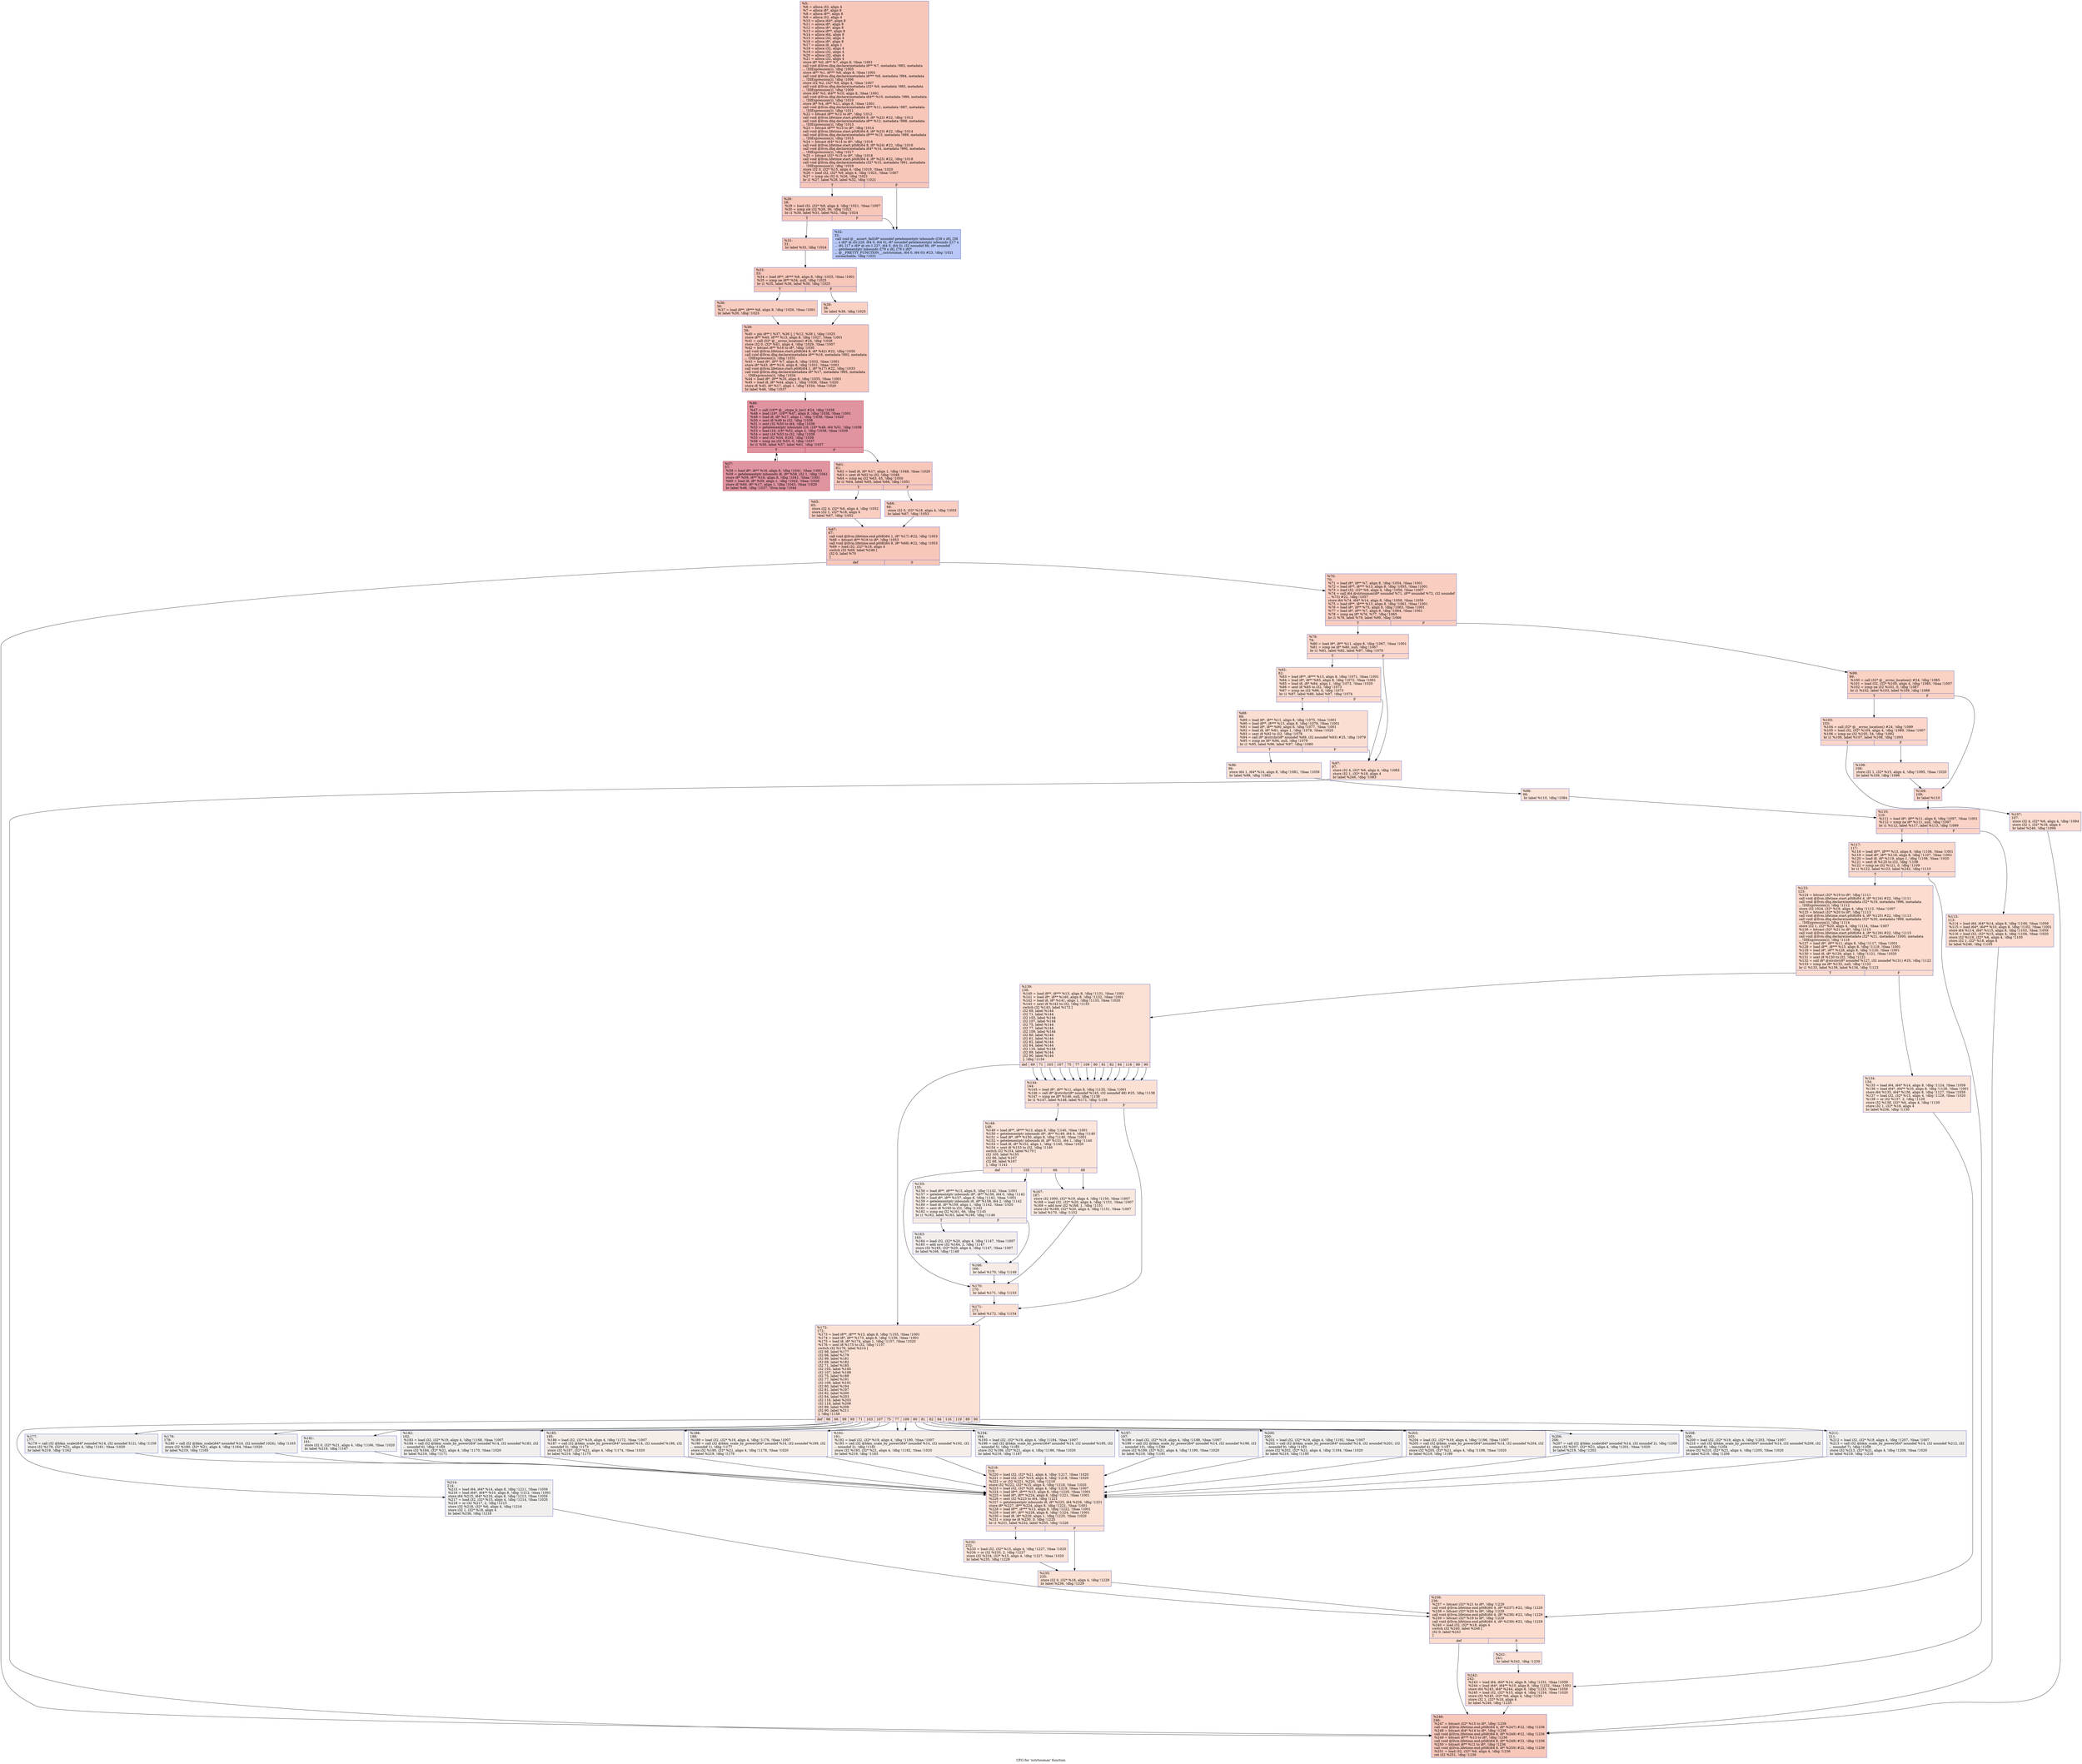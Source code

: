 digraph "CFG for 'xstrtoumax' function" {
	label="CFG for 'xstrtoumax' function";

	Node0x25ffc10 [shape=record,color="#3d50c3ff", style=filled, fillcolor="#ec7f6370",label="{%5:\l  %6 = alloca i32, align 4\l  %7 = alloca i8*, align 8\l  %8 = alloca i8**, align 8\l  %9 = alloca i32, align 4\l  %10 = alloca i64*, align 8\l  %11 = alloca i8*, align 8\l  %12 = alloca i8*, align 8\l  %13 = alloca i8**, align 8\l  %14 = alloca i64, align 8\l  %15 = alloca i32, align 4\l  %16 = alloca i8*, align 8\l  %17 = alloca i8, align 1\l  %18 = alloca i32, align 4\l  %19 = alloca i32, align 4\l  %20 = alloca i32, align 4\l  %21 = alloca i32, align 4\l  store i8* %0, i8** %7, align 8, !tbaa !1001\l  call void @llvm.dbg.declare(metadata i8** %7, metadata !983, metadata\l... !DIExpression()), !dbg !1005\l  store i8** %1, i8*** %8, align 8, !tbaa !1001\l  call void @llvm.dbg.declare(metadata i8*** %8, metadata !984, metadata\l... !DIExpression()), !dbg !1006\l  store i32 %2, i32* %9, align 4, !tbaa !1007\l  call void @llvm.dbg.declare(metadata i32* %9, metadata !985, metadata\l... !DIExpression()), !dbg !1009\l  store i64* %3, i64** %10, align 8, !tbaa !1001\l  call void @llvm.dbg.declare(metadata i64** %10, metadata !986, metadata\l... !DIExpression()), !dbg !1010\l  store i8* %4, i8** %11, align 8, !tbaa !1001\l  call void @llvm.dbg.declare(metadata i8** %11, metadata !987, metadata\l... !DIExpression()), !dbg !1011\l  %22 = bitcast i8** %12 to i8*, !dbg !1012\l  call void @llvm.lifetime.start.p0i8(i64 8, i8* %22) #22, !dbg !1012\l  call void @llvm.dbg.declare(metadata i8** %12, metadata !988, metadata\l... !DIExpression()), !dbg !1013\l  %23 = bitcast i8*** %13 to i8*, !dbg !1014\l  call void @llvm.lifetime.start.p0i8(i64 8, i8* %23) #22, !dbg !1014\l  call void @llvm.dbg.declare(metadata i8*** %13, metadata !989, metadata\l... !DIExpression()), !dbg !1015\l  %24 = bitcast i64* %14 to i8*, !dbg !1016\l  call void @llvm.lifetime.start.p0i8(i64 8, i8* %24) #22, !dbg !1016\l  call void @llvm.dbg.declare(metadata i64* %14, metadata !990, metadata\l... !DIExpression()), !dbg !1017\l  %25 = bitcast i32* %15 to i8*, !dbg !1018\l  call void @llvm.lifetime.start.p0i8(i64 4, i8* %25) #22, !dbg !1018\l  call void @llvm.dbg.declare(metadata i32* %15, metadata !991, metadata\l... !DIExpression()), !dbg !1019\l  store i32 0, i32* %15, align 4, !dbg !1019, !tbaa !1020\l  %26 = load i32, i32* %9, align 4, !dbg !1021, !tbaa !1007\l  %27 = icmp sle i32 0, %26, !dbg !1021\l  br i1 %27, label %28, label %32, !dbg !1021\l|{<s0>T|<s1>F}}"];
	Node0x25ffc10:s0 -> Node0x25ffe60;
	Node0x25ffc10:s1 -> Node0x25fff00;
	Node0x25ffe60 [shape=record,color="#3d50c3ff", style=filled, fillcolor="#ec7f6370",label="{%28:\l28:                                               \l  %29 = load i32, i32* %9, align 4, !dbg !1021, !tbaa !1007\l  %30 = icmp sle i32 %29, 36, !dbg !1021\l  br i1 %30, label %31, label %32, !dbg !1024\l|{<s0>T|<s1>F}}"];
	Node0x25ffe60:s0 -> Node0x25ffeb0;
	Node0x25ffe60:s1 -> Node0x25fff00;
	Node0x25ffeb0 [shape=record,color="#3d50c3ff", style=filled, fillcolor="#ec7f6370",label="{%31:\l31:                                               \l  br label %33, !dbg !1024\l}"];
	Node0x25ffeb0 -> Node0x25fff50;
	Node0x25fff00 [shape=record,color="#3d50c3ff", style=filled, fillcolor="#5f7fe870",label="{%32:\l32:                                               \l  call void @__assert_fail(i8* noundef getelementptr inbounds ([38 x i8], [38\l... x i8]* @.str.226, i64 0, i64 0), i8* noundef getelementptr inbounds ([17 x\l... i8], [17 x i8]* @.str.1.227, i64 0, i64 0), i32 noundef 86, i8* noundef\l... getelementptr inbounds ([79 x i8], [79 x i8]*\l... @__PRETTY_FUNCTION__.xstrtoumax, i64 0, i64 0)) #23, !dbg !1021\l  unreachable, !dbg !1021\l}"];
	Node0x25fff50 [shape=record,color="#3d50c3ff", style=filled, fillcolor="#ec7f6370",label="{%33:\l33:                                               \l  %34 = load i8**, i8*** %8, align 8, !dbg !1025, !tbaa !1001\l  %35 = icmp ne i8** %34, null, !dbg !1025\l  br i1 %35, label %36, label %38, !dbg !1025\l|{<s0>T|<s1>F}}"];
	Node0x25fff50:s0 -> Node0x25fffa0;
	Node0x25fff50:s1 -> Node0x25ffff0;
	Node0x25fffa0 [shape=record,color="#3d50c3ff", style=filled, fillcolor="#f08b6e70",label="{%36:\l36:                                               \l  %37 = load i8**, i8*** %8, align 8, !dbg !1026, !tbaa !1001\l  br label %39, !dbg !1025\l}"];
	Node0x25fffa0 -> Node0x2600040;
	Node0x25ffff0 [shape=record,color="#3d50c3ff", style=filled, fillcolor="#f4987a70",label="{%38:\l38:                                               \l  br label %39, !dbg !1025\l}"];
	Node0x25ffff0 -> Node0x2600040;
	Node0x2600040 [shape=record,color="#3d50c3ff", style=filled, fillcolor="#ec7f6370",label="{%39:\l39:                                               \l  %40 = phi i8** [ %37, %36 ], [ %12, %38 ], !dbg !1025\l  store i8** %40, i8*** %13, align 8, !dbg !1027, !tbaa !1001\l  %41 = call i32* @__errno_location() #24, !dbg !1028\l  store i32 0, i32* %41, align 4, !dbg !1029, !tbaa !1007\l  %42 = bitcast i8** %16 to i8*, !dbg !1030\l  call void @llvm.lifetime.start.p0i8(i64 8, i8* %42) #22, !dbg !1030\l  call void @llvm.dbg.declare(metadata i8** %16, metadata !992, metadata\l... !DIExpression()), !dbg !1031\l  %43 = load i8*, i8** %7, align 8, !dbg !1032, !tbaa !1001\l  store i8* %43, i8** %16, align 8, !dbg !1031, !tbaa !1001\l  call void @llvm.lifetime.start.p0i8(i64 1, i8* %17) #22, !dbg !1033\l  call void @llvm.dbg.declare(metadata i8* %17, metadata !995, metadata\l... !DIExpression()), !dbg !1034\l  %44 = load i8*, i8** %16, align 8, !dbg !1035, !tbaa !1001\l  %45 = load i8, i8* %44, align 1, !dbg !1036, !tbaa !1020\l  store i8 %45, i8* %17, align 1, !dbg !1034, !tbaa !1020\l  br label %46, !dbg !1037\l}"];
	Node0x2600040 -> Node0x2600090;
	Node0x2600090 [shape=record,color="#b70d28ff", style=filled, fillcolor="#b70d2870",label="{%46:\l46:                                               \l  %47 = call i16** @__ctype_b_loc() #24, !dbg !1038\l  %48 = load i16*, i16** %47, align 8, !dbg !1038, !tbaa !1001\l  %49 = load i8, i8* %17, align 1, !dbg !1038, !tbaa !1020\l  %50 = zext i8 %49 to i32, !dbg !1038\l  %51 = sext i32 %50 to i64, !dbg !1038\l  %52 = getelementptr inbounds i16, i16* %48, i64 %51, !dbg !1038\l  %53 = load i16, i16* %52, align 2, !dbg !1038, !tbaa !1039\l  %54 = zext i16 %53 to i32, !dbg !1038\l  %55 = and i32 %54, 8192, !dbg !1038\l  %56 = icmp ne i32 %55, 0, !dbg !1037\l  br i1 %56, label %57, label %61, !dbg !1037\l|{<s0>T|<s1>F}}"];
	Node0x2600090:s0 -> Node0x26000e0;
	Node0x2600090:s1 -> Node0x2600130;
	Node0x26000e0 [shape=record,color="#b70d28ff", style=filled, fillcolor="#b70d2870",label="{%57:\l57:                                               \l  %58 = load i8*, i8** %16, align 8, !dbg !1041, !tbaa !1001\l  %59 = getelementptr inbounds i8, i8* %58, i32 1, !dbg !1041\l  store i8* %59, i8** %16, align 8, !dbg !1041, !tbaa !1001\l  %60 = load i8, i8* %59, align 1, !dbg !1042, !tbaa !1020\l  store i8 %60, i8* %17, align 1, !dbg !1043, !tbaa !1020\l  br label %46, !dbg !1037, !llvm.loop !1044\l}"];
	Node0x26000e0 -> Node0x2600090;
	Node0x2600130 [shape=record,color="#3d50c3ff", style=filled, fillcolor="#ec7f6370",label="{%61:\l61:                                               \l  %62 = load i8, i8* %17, align 1, !dbg !1048, !tbaa !1020\l  %63 = zext i8 %62 to i32, !dbg !1048\l  %64 = icmp eq i32 %63, 45, !dbg !1050\l  br i1 %64, label %65, label %66, !dbg !1051\l|{<s0>T|<s1>F}}"];
	Node0x2600130:s0 -> Node0x2600180;
	Node0x2600130:s1 -> Node0x26001d0;
	Node0x2600180 [shape=record,color="#3d50c3ff", style=filled, fillcolor="#f2907270",label="{%65:\l65:                                               \l  store i32 4, i32* %6, align 4, !dbg !1052\l  store i32 1, i32* %18, align 4\l  br label %67, !dbg !1052\l}"];
	Node0x2600180 -> Node0x2600220;
	Node0x26001d0 [shape=record,color="#3d50c3ff", style=filled, fillcolor="#f2907270",label="{%66:\l66:                                               \l  store i32 0, i32* %18, align 4, !dbg !1053\l  br label %67, !dbg !1053\l}"];
	Node0x26001d0 -> Node0x2600220;
	Node0x2600220 [shape=record,color="#3d50c3ff", style=filled, fillcolor="#ec7f6370",label="{%67:\l67:                                               \l  call void @llvm.lifetime.end.p0i8(i64 1, i8* %17) #22, !dbg !1053\l  %68 = bitcast i8** %16 to i8*, !dbg !1053\l  call void @llvm.lifetime.end.p0i8(i64 8, i8* %68) #22, !dbg !1053\l  %69 = load i32, i32* %18, align 4\l  switch i32 %69, label %246 [\l    i32 0, label %70\l  ]\l|{<s0>def|<s1>0}}"];
	Node0x2600220:s0 -> Node0x2601170;
	Node0x2600220:s1 -> Node0x2600270;
	Node0x2600270 [shape=record,color="#3d50c3ff", style=filled, fillcolor="#f2907270",label="{%70:\l70:                                               \l  %71 = load i8*, i8** %7, align 8, !dbg !1054, !tbaa !1001\l  %72 = load i8**, i8*** %13, align 8, !dbg !1055, !tbaa !1001\l  %73 = load i32, i32* %9, align 4, !dbg !1056, !tbaa !1007\l  %74 = call i64 @strtoumax(i8* noundef %71, i8** noundef %72, i32 noundef\l... %73) #22, !dbg !1057\l  store i64 %74, i64* %14, align 8, !dbg !1058, !tbaa !1059\l  %75 = load i8**, i8*** %13, align 8, !dbg !1061, !tbaa !1001\l  %76 = load i8*, i8** %75, align 8, !dbg !1063, !tbaa !1001\l  %77 = load i8*, i8** %7, align 8, !dbg !1064, !tbaa !1001\l  %78 = icmp eq i8* %76, %77, !dbg !1065\l  br i1 %78, label %79, label %99, !dbg !1066\l|{<s0>T|<s1>F}}"];
	Node0x2600270:s0 -> Node0x26002c0;
	Node0x2600270:s1 -> Node0x26004a0;
	Node0x26002c0 [shape=record,color="#3d50c3ff", style=filled, fillcolor="#f6a38570",label="{%79:\l79:                                               \l  %80 = load i8*, i8** %11, align 8, !dbg !1067, !tbaa !1001\l  %81 = icmp ne i8* %80, null, !dbg !1067\l  br i1 %81, label %82, label %97, !dbg !1070\l|{<s0>T|<s1>F}}"];
	Node0x26002c0:s0 -> Node0x2600310;
	Node0x26002c0:s1 -> Node0x2600400;
	Node0x2600310 [shape=record,color="#3d50c3ff", style=filled, fillcolor="#f7af9170",label="{%82:\l82:                                               \l  %83 = load i8**, i8*** %13, align 8, !dbg !1071, !tbaa !1001\l  %84 = load i8*, i8** %83, align 8, !dbg !1072, !tbaa !1001\l  %85 = load i8, i8* %84, align 1, !dbg !1073, !tbaa !1020\l  %86 = sext i8 %85 to i32, !dbg !1073\l  %87 = icmp ne i32 %86, 0, !dbg !1073\l  br i1 %87, label %88, label %97, !dbg !1074\l|{<s0>T|<s1>F}}"];
	Node0x2600310:s0 -> Node0x2600360;
	Node0x2600310:s1 -> Node0x2600400;
	Node0x2600360 [shape=record,color="#3d50c3ff", style=filled, fillcolor="#f7b59970",label="{%88:\l88:                                               \l  %89 = load i8*, i8** %11, align 8, !dbg !1075, !tbaa !1001\l  %90 = load i8**, i8*** %13, align 8, !dbg !1076, !tbaa !1001\l  %91 = load i8*, i8** %90, align 8, !dbg !1077, !tbaa !1001\l  %92 = load i8, i8* %91, align 1, !dbg !1078, !tbaa !1020\l  %93 = sext i8 %92 to i32, !dbg !1078\l  %94 = call i8* @strchr(i8* noundef %89, i32 noundef %93) #25, !dbg !1079\l  %95 = icmp ne i8* %94, null, !dbg !1079\l  br i1 %95, label %96, label %97, !dbg !1080\l|{<s0>T|<s1>F}}"];
	Node0x2600360:s0 -> Node0x26003b0;
	Node0x2600360:s1 -> Node0x2600400;
	Node0x26003b0 [shape=record,color="#3d50c3ff", style=filled, fillcolor="#f6bfa670",label="{%96:\l96:                                               \l  store i64 1, i64* %14, align 8, !dbg !1081, !tbaa !1059\l  br label %98, !dbg !1082\l}"];
	Node0x26003b0 -> Node0x2600450;
	Node0x2600400 [shape=record,color="#3d50c3ff", style=filled, fillcolor="#f7ac8e70",label="{%97:\l97:                                               \l  store i32 4, i32* %6, align 4, !dbg !1083\l  store i32 1, i32* %18, align 4\l  br label %246, !dbg !1083\l}"];
	Node0x2600400 -> Node0x2601170;
	Node0x2600450 [shape=record,color="#3d50c3ff", style=filled, fillcolor="#f6bfa670",label="{%98:\l98:                                               \l  br label %110, !dbg !1084\l}"];
	Node0x2600450 -> Node0x2600630;
	Node0x26004a0 [shape=record,color="#3d50c3ff", style=filled, fillcolor="#f4987a70",label="{%99:\l99:                                               \l  %100 = call i32* @__errno_location() #24, !dbg !1085\l  %101 = load i32, i32* %100, align 4, !dbg !1085, !tbaa !1007\l  %102 = icmp ne i32 %101, 0, !dbg !1087\l  br i1 %102, label %103, label %109, !dbg !1088\l|{<s0>T|<s1>F}}"];
	Node0x26004a0:s0 -> Node0x26004f0;
	Node0x26004a0:s1 -> Node0x26005e0;
	Node0x26004f0 [shape=record,color="#3d50c3ff", style=filled, fillcolor="#f6a38570",label="{%103:\l103:                                              \l  %104 = call i32* @__errno_location() #24, !dbg !1089\l  %105 = load i32, i32* %104, align 4, !dbg !1089, !tbaa !1007\l  %106 = icmp ne i32 %105, 34, !dbg !1092\l  br i1 %106, label %107, label %108, !dbg !1093\l|{<s0>T|<s1>F}}"];
	Node0x26004f0:s0 -> Node0x2600540;
	Node0x26004f0:s1 -> Node0x2600590;
	Node0x2600540 [shape=record,color="#3d50c3ff", style=filled, fillcolor="#f7b39670",label="{%107:\l107:                                              \l  store i32 4, i32* %6, align 4, !dbg !1094\l  store i32 1, i32* %18, align 4\l  br label %246, !dbg !1094\l}"];
	Node0x2600540 -> Node0x2601170;
	Node0x2600590 [shape=record,color="#3d50c3ff", style=filled, fillcolor="#f7b39670",label="{%108:\l108:                                              \l  store i32 1, i32* %15, align 4, !dbg !1095, !tbaa !1020\l  br label %109, !dbg !1096\l}"];
	Node0x2600590 -> Node0x26005e0;
	Node0x26005e0 [shape=record,color="#3d50c3ff", style=filled, fillcolor="#f5a08170",label="{%109:\l109:                                              \l  br label %110\l}"];
	Node0x26005e0 -> Node0x2600630;
	Node0x2600630 [shape=record,color="#3d50c3ff", style=filled, fillcolor="#f59c7d70",label="{%110:\l110:                                              \l  %111 = load i8*, i8** %11, align 8, !dbg !1097, !tbaa !1001\l  %112 = icmp ne i8* %111, null, !dbg !1097\l  br i1 %112, label %117, label %113, !dbg !1099\l|{<s0>T|<s1>F}}"];
	Node0x2600630:s0 -> Node0x26006d0;
	Node0x2600630:s1 -> Node0x2600680;
	Node0x2600680 [shape=record,color="#3d50c3ff", style=filled, fillcolor="#f7b39670",label="{%113:\l113:                                              \l  %114 = load i64, i64* %14, align 8, !dbg !1100, !tbaa !1059\l  %115 = load i64*, i64** %10, align 8, !dbg !1102, !tbaa !1001\l  store i64 %114, i64* %115, align 8, !dbg !1103, !tbaa !1059\l  %116 = load i32, i32* %15, align 4, !dbg !1104, !tbaa !1020\l  store i32 %116, i32* %6, align 4, !dbg !1105\l  store i32 1, i32* %18, align 4\l  br label %246, !dbg !1105\l}"];
	Node0x2600680 -> Node0x2601170;
	Node0x26006d0 [shape=record,color="#3d50c3ff", style=filled, fillcolor="#f7a88970",label="{%117:\l117:                                              \l  %118 = load i8**, i8*** %13, align 8, !dbg !1106, !tbaa !1001\l  %119 = load i8*, i8** %118, align 8, !dbg !1107, !tbaa !1001\l  %120 = load i8, i8* %119, align 1, !dbg !1108, !tbaa !1020\l  %121 = sext i8 %120 to i32, !dbg !1108\l  %122 = icmp ne i32 %121, 0, !dbg !1109\l  br i1 %122, label %123, label %242, !dbg !1110\l|{<s0>T|<s1>F}}"];
	Node0x26006d0:s0 -> Node0x2600720;
	Node0x26006d0:s1 -> Node0x2601120;
	Node0x2600720 [shape=record,color="#3d50c3ff", style=filled, fillcolor="#f7af9170",label="{%123:\l123:                                              \l  %124 = bitcast i32* %19 to i8*, !dbg !1111\l  call void @llvm.lifetime.start.p0i8(i64 4, i8* %124) #22, !dbg !1111\l  call void @llvm.dbg.declare(metadata i32* %19, metadata !996, metadata\l... !DIExpression()), !dbg !1112\l  store i32 1024, i32* %19, align 4, !dbg !1112, !tbaa !1007\l  %125 = bitcast i32* %20 to i8*, !dbg !1113\l  call void @llvm.lifetime.start.p0i8(i64 4, i8* %125) #22, !dbg !1113\l  call void @llvm.dbg.declare(metadata i32* %20, metadata !999, metadata\l... !DIExpression()), !dbg !1114\l  store i32 1, i32* %20, align 4, !dbg !1114, !tbaa !1007\l  %126 = bitcast i32* %21 to i8*, !dbg !1115\l  call void @llvm.lifetime.start.p0i8(i64 4, i8* %126) #22, !dbg !1115\l  call void @llvm.dbg.declare(metadata i32* %21, metadata !1000, metadata\l... !DIExpression()), !dbg !1116\l  %127 = load i8*, i8** %11, align 8, !dbg !1117, !tbaa !1001\l  %128 = load i8**, i8*** %13, align 8, !dbg !1119, !tbaa !1001\l  %129 = load i8*, i8** %128, align 8, !dbg !1120, !tbaa !1001\l  %130 = load i8, i8* %129, align 1, !dbg !1121, !tbaa !1020\l  %131 = sext i8 %130 to i32, !dbg !1121\l  %132 = call i8* @strchr(i8* noundef %127, i32 noundef %131) #25, !dbg !1122\l  %133 = icmp ne i8* %132, null, !dbg !1122\l  br i1 %133, label %139, label %134, !dbg !1123\l|{<s0>T|<s1>F}}"];
	Node0x2600720:s0 -> Node0x26007c0;
	Node0x2600720:s1 -> Node0x2600770;
	Node0x2600770 [shape=record,color="#3d50c3ff", style=filled, fillcolor="#f5c1a970",label="{%134:\l134:                                              \l  %135 = load i64, i64* %14, align 8, !dbg !1124, !tbaa !1059\l  %136 = load i64*, i64** %10, align 8, !dbg !1126, !tbaa !1001\l  store i64 %135, i64* %136, align 8, !dbg !1127, !tbaa !1059\l  %137 = load i32, i32* %15, align 4, !dbg !1128, !tbaa !1020\l  %138 = or i32 %137, 2, !dbg !1129\l  store i32 %138, i32* %6, align 4, !dbg !1130\l  store i32 1, i32* %18, align 4\l  br label %236, !dbg !1130\l}"];
	Node0x2600770 -> Node0x2601080;
	Node0x26007c0 [shape=record,color="#3d50c3ff", style=filled, fillcolor="#f7b99e70",label="{%139:\l139:                                              \l  %140 = load i8**, i8*** %13, align 8, !dbg !1131, !tbaa !1001\l  %141 = load i8*, i8** %140, align 8, !dbg !1132, !tbaa !1001\l  %142 = load i8, i8* %141, align 1, !dbg !1133, !tbaa !1020\l  %143 = sext i8 %142 to i32, !dbg !1133\l  switch i32 %143, label %172 [\l    i32 69, label %144\l    i32 71, label %144\l    i32 103, label %144\l    i32 107, label %144\l    i32 75, label %144\l    i32 77, label %144\l    i32 109, label %144\l    i32 80, label %144\l    i32 81, label %144\l    i32 82, label %144\l    i32 84, label %144\l    i32 116, label %144\l    i32 89, label %144\l    i32 90, label %144\l  ], !dbg !1134\l|{<s0>def|<s1>69|<s2>71|<s3>103|<s4>107|<s5>75|<s6>77|<s7>109|<s8>80|<s9>81|<s10>82|<s11>84|<s12>116|<s13>89|<s14>90}}"];
	Node0x26007c0:s0 -> Node0x2600a90;
	Node0x26007c0:s1 -> Node0x2600810;
	Node0x26007c0:s2 -> Node0x2600810;
	Node0x26007c0:s3 -> Node0x2600810;
	Node0x26007c0:s4 -> Node0x2600810;
	Node0x26007c0:s5 -> Node0x2600810;
	Node0x26007c0:s6 -> Node0x2600810;
	Node0x26007c0:s7 -> Node0x2600810;
	Node0x26007c0:s8 -> Node0x2600810;
	Node0x26007c0:s9 -> Node0x2600810;
	Node0x26007c0:s10 -> Node0x2600810;
	Node0x26007c0:s11 -> Node0x2600810;
	Node0x26007c0:s12 -> Node0x2600810;
	Node0x26007c0:s13 -> Node0x2600810;
	Node0x26007c0:s14 -> Node0x2600810;
	Node0x2600810 [shape=record,color="#3d50c3ff", style=filled, fillcolor="#f7b99e70",label="{%144:\l144:                                              \l  %145 = load i8*, i8** %11, align 8, !dbg !1135, !tbaa !1001\l  %146 = call i8* @strchr(i8* noundef %145, i32 noundef 48) #25, !dbg !1138\l  %147 = icmp ne i8* %146, null, !dbg !1138\l  br i1 %147, label %148, label %171, !dbg !1139\l|{<s0>T|<s1>F}}"];
	Node0x2600810:s0 -> Node0x2600860;
	Node0x2600810:s1 -> Node0x2600a40;
	Node0x2600860 [shape=record,color="#3d50c3ff", style=filled, fillcolor="#f5c1a970",label="{%148:\l148:                                              \l  %149 = load i8**, i8*** %13, align 8, !dbg !1140, !tbaa !1001\l  %150 = getelementptr inbounds i8*, i8** %149, i64 0, !dbg !1140\l  %151 = load i8*, i8** %150, align 8, !dbg !1140, !tbaa !1001\l  %152 = getelementptr inbounds i8, i8* %151, i64 1, !dbg !1140\l  %153 = load i8, i8* %152, align 1, !dbg !1140, !tbaa !1020\l  %154 = sext i8 %153 to i32, !dbg !1140\l  switch i32 %154, label %170 [\l    i32 105, label %155\l    i32 66, label %167\l    i32 68, label %167\l  ], !dbg !1141\l|{<s0>def|<s1>105|<s2>66|<s3>68}}"];
	Node0x2600860:s0 -> Node0x26009f0;
	Node0x2600860:s1 -> Node0x26008b0;
	Node0x2600860:s2 -> Node0x26009a0;
	Node0x2600860:s3 -> Node0x26009a0;
	Node0x26008b0 [shape=record,color="#3d50c3ff", style=filled, fillcolor="#ecd3c570",label="{%155:\l155:                                              \l  %156 = load i8**, i8*** %13, align 8, !dbg !1142, !tbaa !1001\l  %157 = getelementptr inbounds i8*, i8** %156, i64 0, !dbg !1142\l  %158 = load i8*, i8** %157, align 8, !dbg !1142, !tbaa !1001\l  %159 = getelementptr inbounds i8, i8* %158, i64 2, !dbg !1142\l  %160 = load i8, i8* %159, align 1, !dbg !1142, !tbaa !1020\l  %161 = sext i8 %160 to i32, !dbg !1142\l  %162 = icmp eq i32 %161, 66, !dbg !1145\l  br i1 %162, label %163, label %166, !dbg !1146\l|{<s0>T|<s1>F}}"];
	Node0x26008b0:s0 -> Node0x2600900;
	Node0x26008b0:s1 -> Node0x2600950;
	Node0x2600900 [shape=record,color="#3d50c3ff", style=filled, fillcolor="#e3d9d370",label="{%163:\l163:                                              \l  %164 = load i32, i32* %20, align 4, !dbg !1147, !tbaa !1007\l  %165 = add nsw i32 %164, 2, !dbg !1147\l  store i32 %165, i32* %20, align 4, !dbg !1147, !tbaa !1007\l  br label %166, !dbg !1148\l}"];
	Node0x2600900 -> Node0x2600950;
	Node0x2600950 [shape=record,color="#3d50c3ff", style=filled, fillcolor="#ecd3c570",label="{%166:\l166:                                              \l  br label %170, !dbg !1149\l}"];
	Node0x2600950 -> Node0x26009f0;
	Node0x26009a0 [shape=record,color="#3d50c3ff", style=filled, fillcolor="#f2cab570",label="{%167:\l167:                                              \l  store i32 1000, i32* %19, align 4, !dbg !1150, !tbaa !1007\l  %168 = load i32, i32* %20, align 4, !dbg !1151, !tbaa !1007\l  %169 = add nsw i32 %168, 1, !dbg !1151\l  store i32 %169, i32* %20, align 4, !dbg !1151, !tbaa !1007\l  br label %170, !dbg !1152\l}"];
	Node0x26009a0 -> Node0x26009f0;
	Node0x26009f0 [shape=record,color="#3d50c3ff", style=filled, fillcolor="#f5c1a970",label="{%170:\l170:                                              \l  br label %171, !dbg !1153\l}"];
	Node0x26009f0 -> Node0x2600a40;
	Node0x2600a40 [shape=record,color="#3d50c3ff", style=filled, fillcolor="#f7b99e70",label="{%171:\l171:                                              \l  br label %172, !dbg !1154\l}"];
	Node0x2600a40 -> Node0x2600a90;
	Node0x2600a90 [shape=record,color="#3d50c3ff", style=filled, fillcolor="#f7b99e70",label="{%172:\l172:                                              \l  %173 = load i8**, i8*** %13, align 8, !dbg !1155, !tbaa !1001\l  %174 = load i8*, i8** %173, align 8, !dbg !1156, !tbaa !1001\l  %175 = load i8, i8* %174, align 1, !dbg !1157, !tbaa !1020\l  %176 = sext i8 %175 to i32, !dbg !1157\l  switch i32 %176, label %214 [\l    i32 98, label %177\l    i32 66, label %179\l    i32 99, label %181\l    i32 69, label %182\l    i32 71, label %185\l    i32 103, label %185\l    i32 107, label %188\l    i32 75, label %188\l    i32 77, label %191\l    i32 109, label %191\l    i32 80, label %194\l    i32 81, label %197\l    i32 82, label %200\l    i32 84, label %203\l    i32 116, label %203\l    i32 119, label %206\l    i32 89, label %208\l    i32 90, label %211\l  ], !dbg !1158\l|{<s0>def|<s1>98|<s2>66|<s3>99|<s4>69|<s5>71|<s6>103|<s7>107|<s8>75|<s9>77|<s10>109|<s11>80|<s12>81|<s13>82|<s14>84|<s15>116|<s16>119|<s17>89|<s18>90}}"];
	Node0x2600a90:s0 -> Node0x2600f40;
	Node0x2600a90:s1 -> Node0x2600ae0;
	Node0x2600a90:s2 -> Node0x2600b30;
	Node0x2600a90:s3 -> Node0x2600b80;
	Node0x2600a90:s4 -> Node0x2600bd0;
	Node0x2600a90:s5 -> Node0x2600c20;
	Node0x2600a90:s6 -> Node0x2600c20;
	Node0x2600a90:s7 -> Node0x2600c70;
	Node0x2600a90:s8 -> Node0x2600c70;
	Node0x2600a90:s9 -> Node0x2600cc0;
	Node0x2600a90:s10 -> Node0x2600cc0;
	Node0x2600a90:s11 -> Node0x2600d10;
	Node0x2600a90:s12 -> Node0x2600d60;
	Node0x2600a90:s13 -> Node0x2600db0;
	Node0x2600a90:s14 -> Node0x2600e00;
	Node0x2600a90:s15 -> Node0x2600e00;
	Node0x2600a90:s16 -> Node0x2600e50;
	Node0x2600a90:s17 -> Node0x2600ea0;
	Node0x2600a90:s18 -> Node0x2600ef0;
	Node0x2600ae0 [shape=record,color="#3d50c3ff", style=filled, fillcolor="#e0dbd870",label="{%177:\l177:                                              \l  %178 = call i32 @bkm_scale(i64* noundef %14, i32 noundef 512), !dbg !1159\l  store i32 %178, i32* %21, align 4, !dbg !1161, !tbaa !1020\l  br label %219, !dbg !1162\l}"];
	Node0x2600ae0 -> Node0x2600f90;
	Node0x2600b30 [shape=record,color="#3d50c3ff", style=filled, fillcolor="#e0dbd870",label="{%179:\l179:                                              \l  %180 = call i32 @bkm_scale(i64* noundef %14, i32 noundef 1024), !dbg !1163\l  store i32 %180, i32* %21, align 4, !dbg !1164, !tbaa !1020\l  br label %219, !dbg !1165\l}"];
	Node0x2600b30 -> Node0x2600f90;
	Node0x2600b80 [shape=record,color="#3d50c3ff", style=filled, fillcolor="#e0dbd870",label="{%181:\l181:                                              \l  store i32 0, i32* %21, align 4, !dbg !1166, !tbaa !1020\l  br label %219, !dbg !1167\l}"];
	Node0x2600b80 -> Node0x2600f90;
	Node0x2600bd0 [shape=record,color="#3d50c3ff", style=filled, fillcolor="#e0dbd870",label="{%182:\l182:                                              \l  %183 = load i32, i32* %19, align 4, !dbg !1168, !tbaa !1007\l  %184 = call i32 @bkm_scale_by_power(i64* noundef %14, i32 noundef %183, i32\l... noundef 6), !dbg !1169\l  store i32 %184, i32* %21, align 4, !dbg !1170, !tbaa !1020\l  br label %219, !dbg !1171\l}"];
	Node0x2600bd0 -> Node0x2600f90;
	Node0x2600c20 [shape=record,color="#3d50c3ff", style=filled, fillcolor="#e8d6cc70",label="{%185:\l185:                                              \l  %186 = load i32, i32* %19, align 4, !dbg !1172, !tbaa !1007\l  %187 = call i32 @bkm_scale_by_power(i64* noundef %14, i32 noundef %186, i32\l... noundef 3), !dbg !1173\l  store i32 %187, i32* %21, align 4, !dbg !1174, !tbaa !1020\l  br label %219, !dbg !1175\l}"];
	Node0x2600c20 -> Node0x2600f90;
	Node0x2600c70 [shape=record,color="#3d50c3ff", style=filled, fillcolor="#e8d6cc70",label="{%188:\l188:                                              \l  %189 = load i32, i32* %19, align 4, !dbg !1176, !tbaa !1007\l  %190 = call i32 @bkm_scale_by_power(i64* noundef %14, i32 noundef %189, i32\l... noundef 1), !dbg !1177\l  store i32 %190, i32* %21, align 4, !dbg !1178, !tbaa !1020\l  br label %219, !dbg !1179\l}"];
	Node0x2600c70 -> Node0x2600f90;
	Node0x2600cc0 [shape=record,color="#3d50c3ff", style=filled, fillcolor="#e8d6cc70",label="{%191:\l191:                                              \l  %192 = load i32, i32* %19, align 4, !dbg !1180, !tbaa !1007\l  %193 = call i32 @bkm_scale_by_power(i64* noundef %14, i32 noundef %192, i32\l... noundef 2), !dbg !1181\l  store i32 %193, i32* %21, align 4, !dbg !1182, !tbaa !1020\l  br label %219, !dbg !1183\l}"];
	Node0x2600cc0 -> Node0x2600f90;
	Node0x2600d10 [shape=record,color="#3d50c3ff", style=filled, fillcolor="#e0dbd870",label="{%194:\l194:                                              \l  %195 = load i32, i32* %19, align 4, !dbg !1184, !tbaa !1007\l  %196 = call i32 @bkm_scale_by_power(i64* noundef %14, i32 noundef %195, i32\l... noundef 5), !dbg !1185\l  store i32 %196, i32* %21, align 4, !dbg !1186, !tbaa !1020\l  br label %219, !dbg !1187\l}"];
	Node0x2600d10 -> Node0x2600f90;
	Node0x2600d60 [shape=record,color="#3d50c3ff", style=filled, fillcolor="#e0dbd870",label="{%197:\l197:                                              \l  %198 = load i32, i32* %19, align 4, !dbg !1188, !tbaa !1007\l  %199 = call i32 @bkm_scale_by_power(i64* noundef %14, i32 noundef %198, i32\l... noundef 10), !dbg !1189\l  store i32 %199, i32* %21, align 4, !dbg !1190, !tbaa !1020\l  br label %219, !dbg !1191\l}"];
	Node0x2600d60 -> Node0x2600f90;
	Node0x2600db0 [shape=record,color="#3d50c3ff", style=filled, fillcolor="#e0dbd870",label="{%200:\l200:                                              \l  %201 = load i32, i32* %19, align 4, !dbg !1192, !tbaa !1007\l  %202 = call i32 @bkm_scale_by_power(i64* noundef %14, i32 noundef %201, i32\l... noundef 9), !dbg !1193\l  store i32 %202, i32* %21, align 4, !dbg !1194, !tbaa !1020\l  br label %219, !dbg !1195\l}"];
	Node0x2600db0 -> Node0x2600f90;
	Node0x2600e00 [shape=record,color="#3d50c3ff", style=filled, fillcolor="#e8d6cc70",label="{%203:\l203:                                              \l  %204 = load i32, i32* %19, align 4, !dbg !1196, !tbaa !1007\l  %205 = call i32 @bkm_scale_by_power(i64* noundef %14, i32 noundef %204, i32\l... noundef 4), !dbg !1197\l  store i32 %205, i32* %21, align 4, !dbg !1198, !tbaa !1020\l  br label %219, !dbg !1199\l}"];
	Node0x2600e00 -> Node0x2600f90;
	Node0x2600e50 [shape=record,color="#3d50c3ff", style=filled, fillcolor="#e0dbd870",label="{%206:\l206:                                              \l  %207 = call i32 @bkm_scale(i64* noundef %14, i32 noundef 2), !dbg !1200\l  store i32 %207, i32* %21, align 4, !dbg !1201, !tbaa !1020\l  br label %219, !dbg !1202\l}"];
	Node0x2600e50 -> Node0x2600f90;
	Node0x2600ea0 [shape=record,color="#3d50c3ff", style=filled, fillcolor="#e0dbd870",label="{%208:\l208:                                              \l  %209 = load i32, i32* %19, align 4, !dbg !1203, !tbaa !1007\l  %210 = call i32 @bkm_scale_by_power(i64* noundef %14, i32 noundef %209, i32\l... noundef 8), !dbg !1204\l  store i32 %210, i32* %21, align 4, !dbg !1205, !tbaa !1020\l  br label %219, !dbg !1206\l}"];
	Node0x2600ea0 -> Node0x2600f90;
	Node0x2600ef0 [shape=record,color="#3d50c3ff", style=filled, fillcolor="#e0dbd870",label="{%211:\l211:                                              \l  %212 = load i32, i32* %19, align 4, !dbg !1207, !tbaa !1007\l  %213 = call i32 @bkm_scale_by_power(i64* noundef %14, i32 noundef %212, i32\l... noundef 7), !dbg !1208\l  store i32 %213, i32* %21, align 4, !dbg !1209, !tbaa !1020\l  br label %219, !dbg !1210\l}"];
	Node0x2600ef0 -> Node0x2600f90;
	Node0x2600f40 [shape=record,color="#3d50c3ff", style=filled, fillcolor="#e0dbd870",label="{%214:\l214:                                              \l  %215 = load i64, i64* %14, align 8, !dbg !1211, !tbaa !1059\l  %216 = load i64*, i64** %10, align 8, !dbg !1212, !tbaa !1001\l  store i64 %215, i64* %216, align 8, !dbg !1213, !tbaa !1059\l  %217 = load i32, i32* %15, align 4, !dbg !1214, !tbaa !1020\l  %218 = or i32 %217, 2, !dbg !1215\l  store i32 %218, i32* %6, align 4, !dbg !1216\l  store i32 1, i32* %18, align 4\l  br label %236, !dbg !1216\l}"];
	Node0x2600f40 -> Node0x2601080;
	Node0x2600f90 [shape=record,color="#3d50c3ff", style=filled, fillcolor="#f7b99e70",label="{%219:\l219:                                              \l  %220 = load i32, i32* %21, align 4, !dbg !1217, !tbaa !1020\l  %221 = load i32, i32* %15, align 4, !dbg !1218, !tbaa !1020\l  %222 = or i32 %221, %220, !dbg !1218\l  store i32 %222, i32* %15, align 4, !dbg !1218, !tbaa !1020\l  %223 = load i32, i32* %20, align 4, !dbg !1219, !tbaa !1007\l  %224 = load i8**, i8*** %13, align 8, !dbg !1220, !tbaa !1001\l  %225 = load i8*, i8** %224, align 8, !dbg !1221, !tbaa !1001\l  %226 = sext i32 %223 to i64, !dbg !1221\l  %227 = getelementptr inbounds i8, i8* %225, i64 %226, !dbg !1221\l  store i8* %227, i8** %224, align 8, !dbg !1221, !tbaa !1001\l  %228 = load i8**, i8*** %13, align 8, !dbg !1222, !tbaa !1001\l  %229 = load i8*, i8** %228, align 8, !dbg !1224, !tbaa !1001\l  %230 = load i8, i8* %229, align 1, !dbg !1225, !tbaa !1020\l  %231 = icmp ne i8 %230, 0, !dbg !1225\l  br i1 %231, label %232, label %235, !dbg !1226\l|{<s0>T|<s1>F}}"];
	Node0x2600f90:s0 -> Node0x2600fe0;
	Node0x2600f90:s1 -> Node0x2601030;
	Node0x2600fe0 [shape=record,color="#3d50c3ff", style=filled, fillcolor="#f5c1a970",label="{%232:\l232:                                              \l  %233 = load i32, i32* %15, align 4, !dbg !1227, !tbaa !1020\l  %234 = or i32 %233, 2, !dbg !1227\l  store i32 %234, i32* %15, align 4, !dbg !1227, !tbaa !1020\l  br label %235, !dbg !1228\l}"];
	Node0x2600fe0 -> Node0x2601030;
	Node0x2601030 [shape=record,color="#3d50c3ff", style=filled, fillcolor="#f7b99e70",label="{%235:\l235:                                              \l  store i32 0, i32* %18, align 4, !dbg !1229\l  br label %236, !dbg !1229\l}"];
	Node0x2601030 -> Node0x2601080;
	Node0x2601080 [shape=record,color="#3d50c3ff", style=filled, fillcolor="#f7af9170",label="{%236:\l236:                                              \l  %237 = bitcast i32* %21 to i8*, !dbg !1229\l  call void @llvm.lifetime.end.p0i8(i64 4, i8* %237) #22, !dbg !1229\l  %238 = bitcast i32* %20 to i8*, !dbg !1229\l  call void @llvm.lifetime.end.p0i8(i64 4, i8* %238) #22, !dbg !1229\l  %239 = bitcast i32* %19 to i8*, !dbg !1229\l  call void @llvm.lifetime.end.p0i8(i64 4, i8* %239) #22, !dbg !1229\l  %240 = load i32, i32* %18, align 4\l  switch i32 %240, label %246 [\l    i32 0, label %241\l  ]\l|{<s0>def|<s1>0}}"];
	Node0x2601080:s0 -> Node0x2601170;
	Node0x2601080:s1 -> Node0x26010d0;
	Node0x26010d0 [shape=record,color="#3d50c3ff", style=filled, fillcolor="#f7bca170",label="{%241:\l241:                                              \l  br label %242, !dbg !1230\l}"];
	Node0x26010d0 -> Node0x2601120;
	Node0x2601120 [shape=record,color="#3d50c3ff", style=filled, fillcolor="#f7af9170",label="{%242:\l242:                                              \l  %243 = load i64, i64* %14, align 8, !dbg !1231, !tbaa !1059\l  %244 = load i64*, i64** %10, align 8, !dbg !1232, !tbaa !1001\l  store i64 %243, i64* %244, align 8, !dbg !1233, !tbaa !1059\l  %245 = load i32, i32* %15, align 4, !dbg !1234, !tbaa !1020\l  store i32 %245, i32* %6, align 4, !dbg !1235\l  store i32 1, i32* %18, align 4\l  br label %246, !dbg !1235\l}"];
	Node0x2601120 -> Node0x2601170;
	Node0x2601170 [shape=record,color="#3d50c3ff", style=filled, fillcolor="#ec7f6370",label="{%246:\l246:                                              \l  %247 = bitcast i32* %15 to i8*, !dbg !1236\l  call void @llvm.lifetime.end.p0i8(i64 4, i8* %247) #22, !dbg !1236\l  %248 = bitcast i64* %14 to i8*, !dbg !1236\l  call void @llvm.lifetime.end.p0i8(i64 8, i8* %248) #22, !dbg !1236\l  %249 = bitcast i8*** %13 to i8*, !dbg !1236\l  call void @llvm.lifetime.end.p0i8(i64 8, i8* %249) #22, !dbg !1236\l  %250 = bitcast i8** %12 to i8*, !dbg !1236\l  call void @llvm.lifetime.end.p0i8(i64 8, i8* %250) #22, !dbg !1236\l  %251 = load i32, i32* %6, align 4, !dbg !1236\l  ret i32 %251, !dbg !1236\l}"];
}
